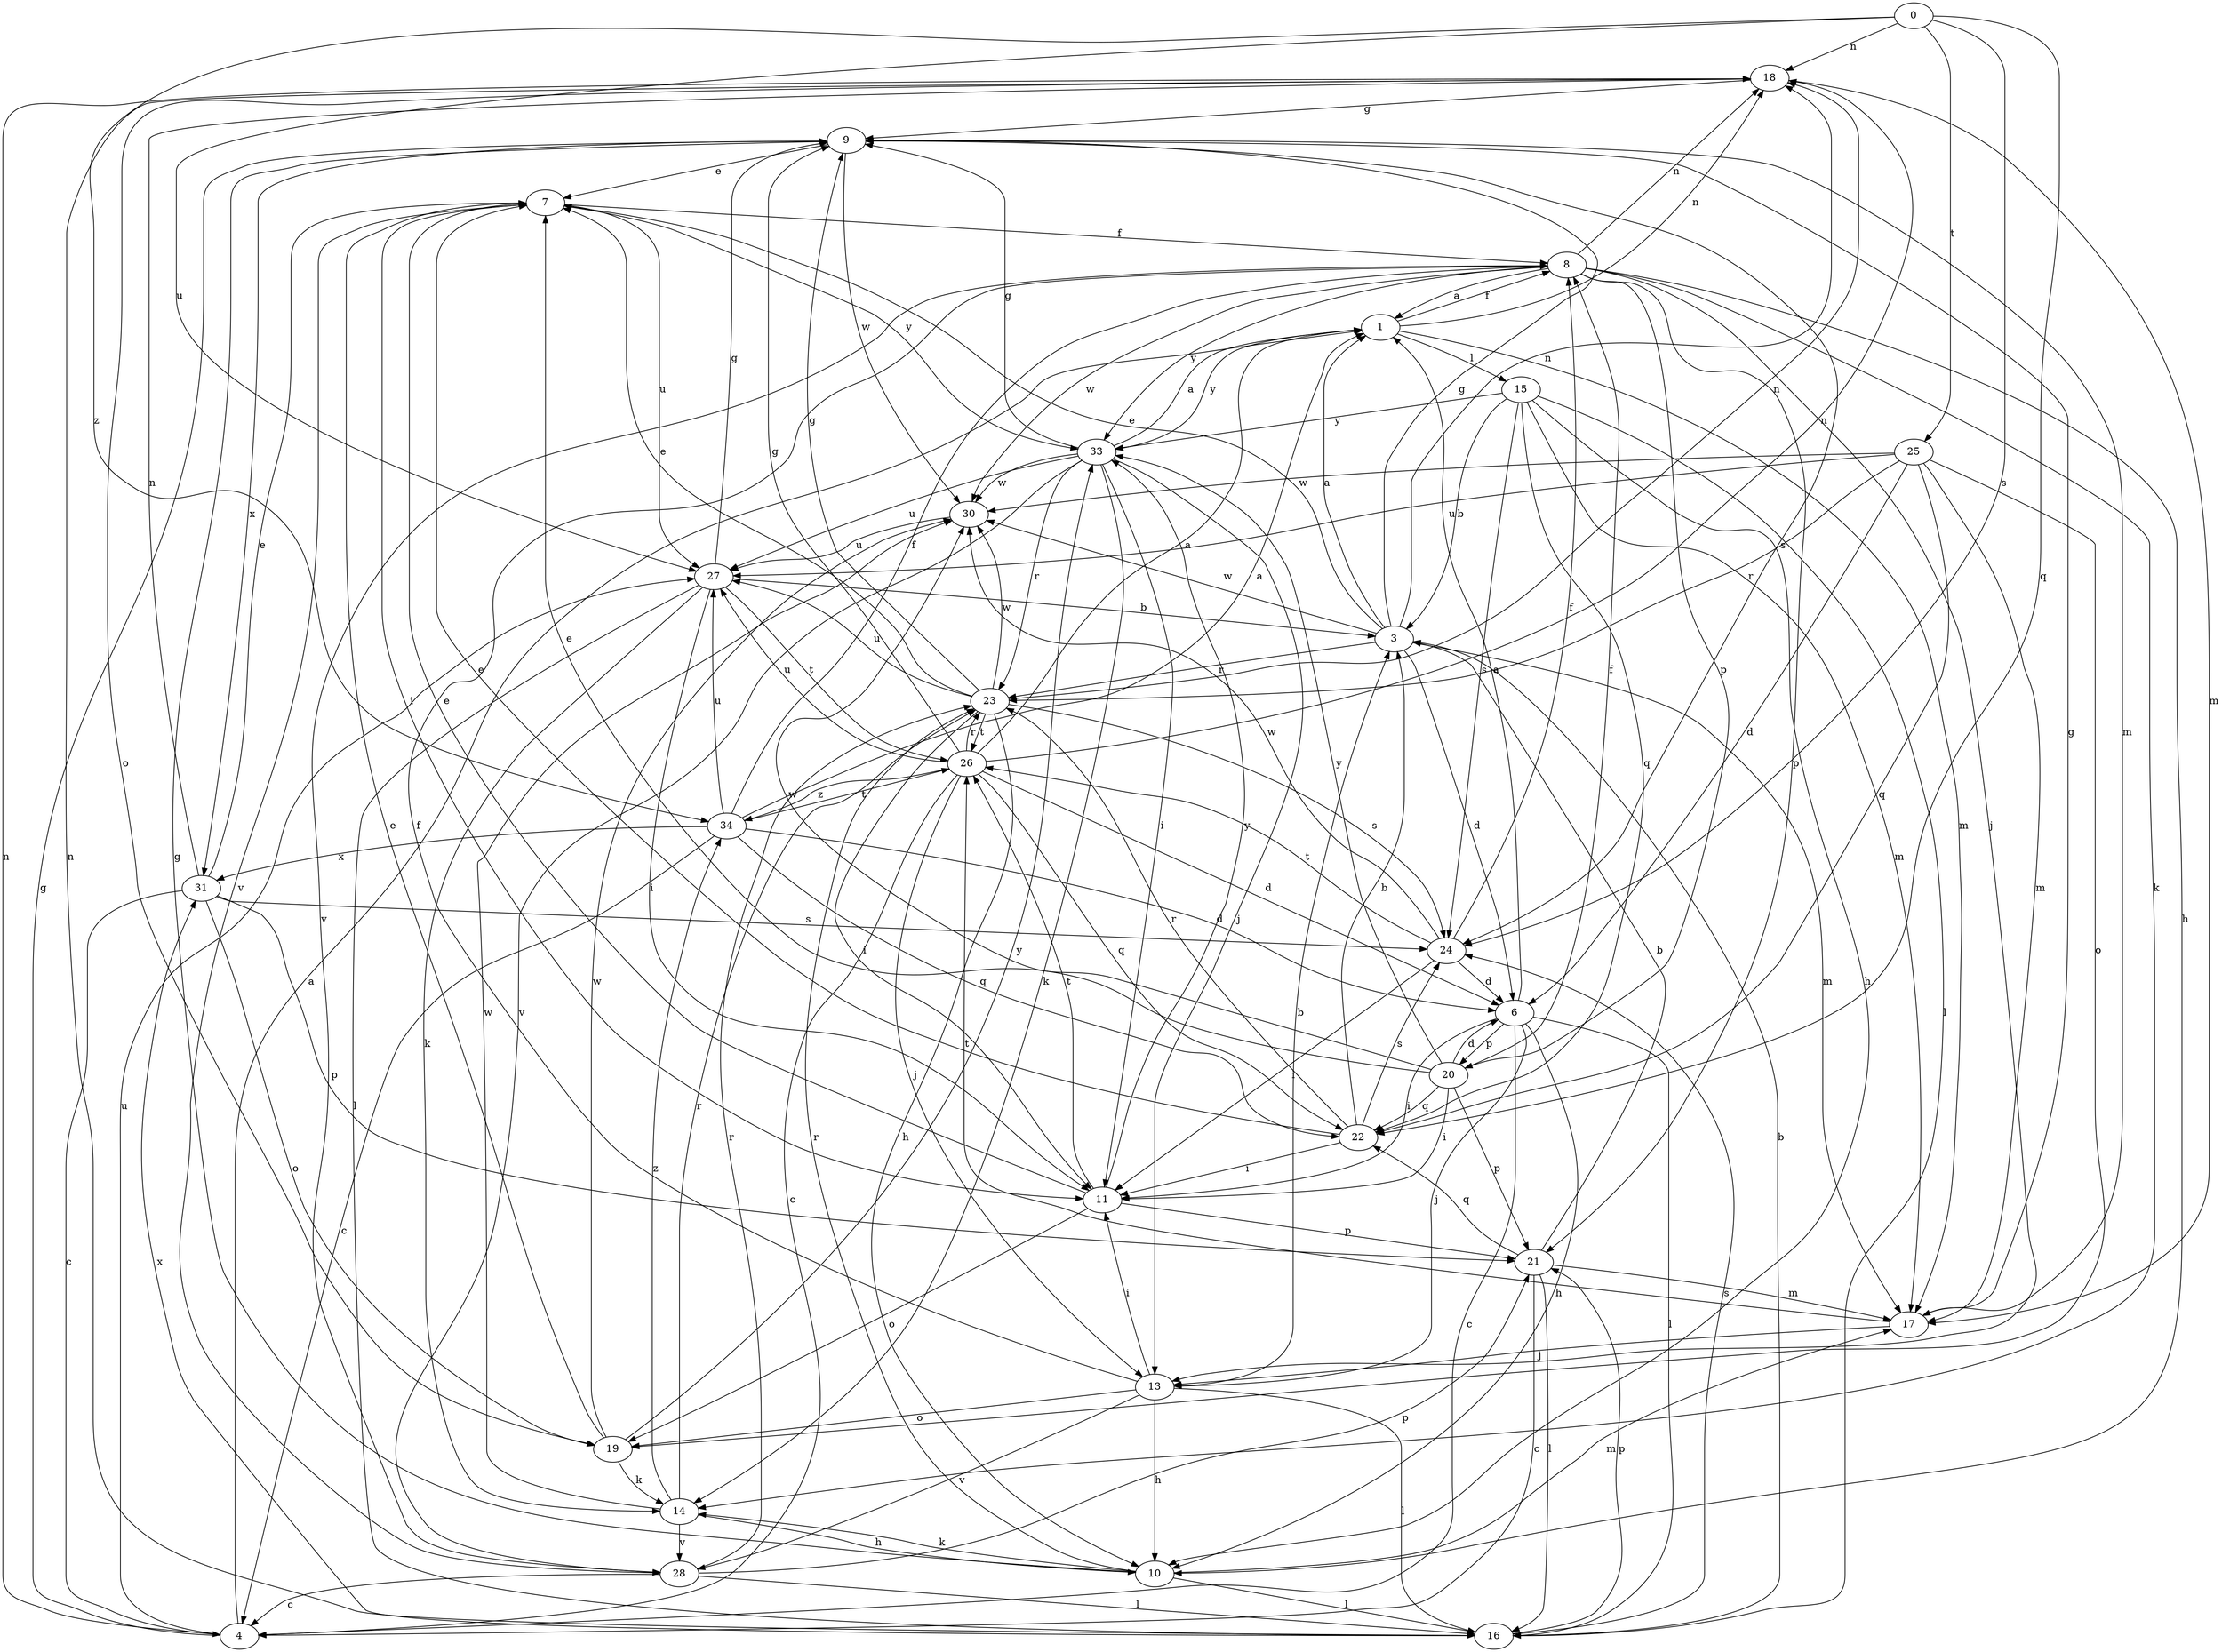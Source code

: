strict digraph  {
0;
1;
3;
4;
6;
7;
8;
9;
10;
11;
13;
14;
15;
16;
17;
18;
19;
20;
21;
22;
23;
24;
25;
26;
27;
28;
30;
31;
33;
34;
0 -> 18  [label=n];
0 -> 22  [label=q];
0 -> 24  [label=s];
0 -> 25  [label=t];
0 -> 27  [label=u];
0 -> 34  [label=z];
1 -> 8  [label=f];
1 -> 15  [label=l];
1 -> 17  [label=m];
1 -> 18  [label=n];
1 -> 33  [label=y];
3 -> 1  [label=a];
3 -> 6  [label=d];
3 -> 7  [label=e];
3 -> 9  [label=g];
3 -> 17  [label=m];
3 -> 18  [label=n];
3 -> 23  [label=r];
3 -> 30  [label=w];
4 -> 1  [label=a];
4 -> 9  [label=g];
4 -> 18  [label=n];
4 -> 27  [label=u];
6 -> 1  [label=a];
6 -> 4  [label=c];
6 -> 10  [label=h];
6 -> 11  [label=i];
6 -> 13  [label=j];
6 -> 16  [label=l];
6 -> 20  [label=p];
7 -> 8  [label=f];
7 -> 11  [label=i];
7 -> 27  [label=u];
7 -> 28  [label=v];
7 -> 33  [label=y];
8 -> 1  [label=a];
8 -> 10  [label=h];
8 -> 13  [label=j];
8 -> 14  [label=k];
8 -> 18  [label=n];
8 -> 20  [label=p];
8 -> 21  [label=p];
8 -> 28  [label=v];
8 -> 30  [label=w];
8 -> 33  [label=y];
9 -> 7  [label=e];
9 -> 17  [label=m];
9 -> 24  [label=s];
9 -> 30  [label=w];
9 -> 31  [label=x];
10 -> 9  [label=g];
10 -> 14  [label=k];
10 -> 16  [label=l];
10 -> 17  [label=m];
10 -> 23  [label=r];
11 -> 7  [label=e];
11 -> 19  [label=o];
11 -> 21  [label=p];
11 -> 26  [label=t];
11 -> 33  [label=y];
13 -> 3  [label=b];
13 -> 8  [label=f];
13 -> 10  [label=h];
13 -> 11  [label=i];
13 -> 16  [label=l];
13 -> 19  [label=o];
13 -> 28  [label=v];
14 -> 10  [label=h];
14 -> 23  [label=r];
14 -> 28  [label=v];
14 -> 30  [label=w];
14 -> 34  [label=z];
15 -> 3  [label=b];
15 -> 10  [label=h];
15 -> 16  [label=l];
15 -> 17  [label=m];
15 -> 22  [label=q];
15 -> 24  [label=s];
15 -> 33  [label=y];
16 -> 3  [label=b];
16 -> 18  [label=n];
16 -> 21  [label=p];
16 -> 24  [label=s];
16 -> 31  [label=x];
17 -> 9  [label=g];
17 -> 13  [label=j];
17 -> 26  [label=t];
18 -> 9  [label=g];
18 -> 17  [label=m];
18 -> 19  [label=o];
19 -> 7  [label=e];
19 -> 14  [label=k];
19 -> 30  [label=w];
19 -> 33  [label=y];
20 -> 6  [label=d];
20 -> 7  [label=e];
20 -> 8  [label=f];
20 -> 11  [label=i];
20 -> 21  [label=p];
20 -> 22  [label=q];
20 -> 30  [label=w];
20 -> 33  [label=y];
21 -> 3  [label=b];
21 -> 4  [label=c];
21 -> 16  [label=l];
21 -> 17  [label=m];
21 -> 22  [label=q];
22 -> 3  [label=b];
22 -> 7  [label=e];
22 -> 11  [label=i];
22 -> 23  [label=r];
22 -> 24  [label=s];
23 -> 7  [label=e];
23 -> 9  [label=g];
23 -> 10  [label=h];
23 -> 11  [label=i];
23 -> 18  [label=n];
23 -> 24  [label=s];
23 -> 26  [label=t];
23 -> 27  [label=u];
23 -> 30  [label=w];
24 -> 6  [label=d];
24 -> 8  [label=f];
24 -> 11  [label=i];
24 -> 26  [label=t];
24 -> 30  [label=w];
25 -> 6  [label=d];
25 -> 17  [label=m];
25 -> 19  [label=o];
25 -> 22  [label=q];
25 -> 23  [label=r];
25 -> 27  [label=u];
25 -> 30  [label=w];
26 -> 1  [label=a];
26 -> 4  [label=c];
26 -> 6  [label=d];
26 -> 9  [label=g];
26 -> 13  [label=j];
26 -> 18  [label=n];
26 -> 22  [label=q];
26 -> 23  [label=r];
26 -> 27  [label=u];
26 -> 34  [label=z];
27 -> 3  [label=b];
27 -> 9  [label=g];
27 -> 11  [label=i];
27 -> 14  [label=k];
27 -> 16  [label=l];
27 -> 26  [label=t];
28 -> 4  [label=c];
28 -> 16  [label=l];
28 -> 21  [label=p];
28 -> 23  [label=r];
30 -> 27  [label=u];
31 -> 4  [label=c];
31 -> 7  [label=e];
31 -> 18  [label=n];
31 -> 19  [label=o];
31 -> 21  [label=p];
31 -> 24  [label=s];
33 -> 1  [label=a];
33 -> 9  [label=g];
33 -> 11  [label=i];
33 -> 13  [label=j];
33 -> 14  [label=k];
33 -> 23  [label=r];
33 -> 27  [label=u];
33 -> 28  [label=v];
33 -> 30  [label=w];
34 -> 1  [label=a];
34 -> 4  [label=c];
34 -> 6  [label=d];
34 -> 8  [label=f];
34 -> 22  [label=q];
34 -> 26  [label=t];
34 -> 27  [label=u];
34 -> 31  [label=x];
}
